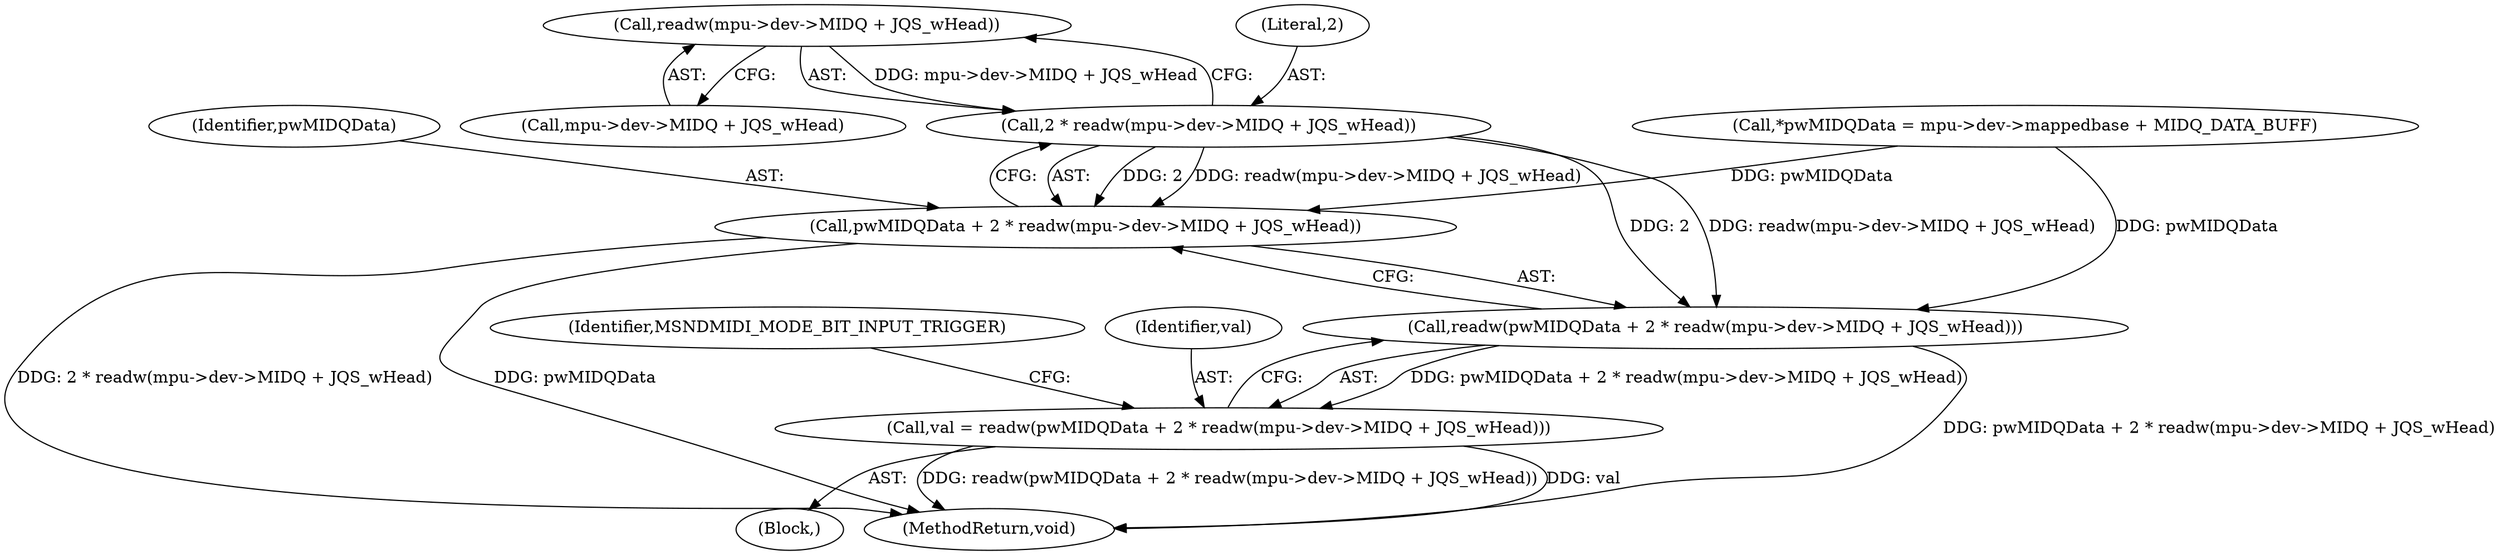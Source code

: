 digraph "0_linux_20e2b791796bd68816fa115f12be5320de2b8021@pointer" {
"1000152" [label="(Call,readw(mpu->dev->MIDQ + JQS_wHead))"];
"1000150" [label="(Call,2 * readw(mpu->dev->MIDQ + JQS_wHead))"];
"1000147" [label="(Call,readw(pwMIDQData + 2 * readw(mpu->dev->MIDQ + JQS_wHead)))"];
"1000145" [label="(Call,val = readw(pwMIDQData + 2 * readw(mpu->dev->MIDQ + JQS_wHead)))"];
"1000148" [label="(Call,pwMIDQData + 2 * readw(mpu->dev->MIDQ + JQS_wHead))"];
"1000150" [label="(Call,2 * readw(mpu->dev->MIDQ + JQS_wHead))"];
"1000224" [label="(MethodReturn,void)"];
"1000142" [label="(Block,)"];
"1000162" [label="(Identifier,MSNDMIDI_MODE_BIT_INPUT_TRIGGER)"];
"1000149" [label="(Identifier,pwMIDQData)"];
"1000147" [label="(Call,readw(pwMIDQData + 2 * readw(mpu->dev->MIDQ + JQS_wHead)))"];
"1000145" [label="(Call,val = readw(pwMIDQData + 2 * readw(mpu->dev->MIDQ + JQS_wHead)))"];
"1000148" [label="(Call,pwMIDQData + 2 * readw(mpu->dev->MIDQ + JQS_wHead))"];
"1000109" [label="(Call,*pwMIDQData = mpu->dev->mappedbase + MIDQ_DATA_BUFF)"];
"1000146" [label="(Identifier,val)"];
"1000152" [label="(Call,readw(mpu->dev->MIDQ + JQS_wHead))"];
"1000151" [label="(Literal,2)"];
"1000153" [label="(Call,mpu->dev->MIDQ + JQS_wHead)"];
"1000152" -> "1000150"  [label="AST: "];
"1000152" -> "1000153"  [label="CFG: "];
"1000153" -> "1000152"  [label="AST: "];
"1000150" -> "1000152"  [label="CFG: "];
"1000152" -> "1000150"  [label="DDG: mpu->dev->MIDQ + JQS_wHead"];
"1000150" -> "1000148"  [label="AST: "];
"1000151" -> "1000150"  [label="AST: "];
"1000148" -> "1000150"  [label="CFG: "];
"1000150" -> "1000147"  [label="DDG: 2"];
"1000150" -> "1000147"  [label="DDG: readw(mpu->dev->MIDQ + JQS_wHead)"];
"1000150" -> "1000148"  [label="DDG: 2"];
"1000150" -> "1000148"  [label="DDG: readw(mpu->dev->MIDQ + JQS_wHead)"];
"1000147" -> "1000145"  [label="AST: "];
"1000147" -> "1000148"  [label="CFG: "];
"1000148" -> "1000147"  [label="AST: "];
"1000145" -> "1000147"  [label="CFG: "];
"1000147" -> "1000224"  [label="DDG: pwMIDQData + 2 * readw(mpu->dev->MIDQ + JQS_wHead)"];
"1000147" -> "1000145"  [label="DDG: pwMIDQData + 2 * readw(mpu->dev->MIDQ + JQS_wHead)"];
"1000109" -> "1000147"  [label="DDG: pwMIDQData"];
"1000145" -> "1000142"  [label="AST: "];
"1000146" -> "1000145"  [label="AST: "];
"1000162" -> "1000145"  [label="CFG: "];
"1000145" -> "1000224"  [label="DDG: val"];
"1000145" -> "1000224"  [label="DDG: readw(pwMIDQData + 2 * readw(mpu->dev->MIDQ + JQS_wHead))"];
"1000149" -> "1000148"  [label="AST: "];
"1000148" -> "1000224"  [label="DDG: 2 * readw(mpu->dev->MIDQ + JQS_wHead)"];
"1000148" -> "1000224"  [label="DDG: pwMIDQData"];
"1000109" -> "1000148"  [label="DDG: pwMIDQData"];
}
